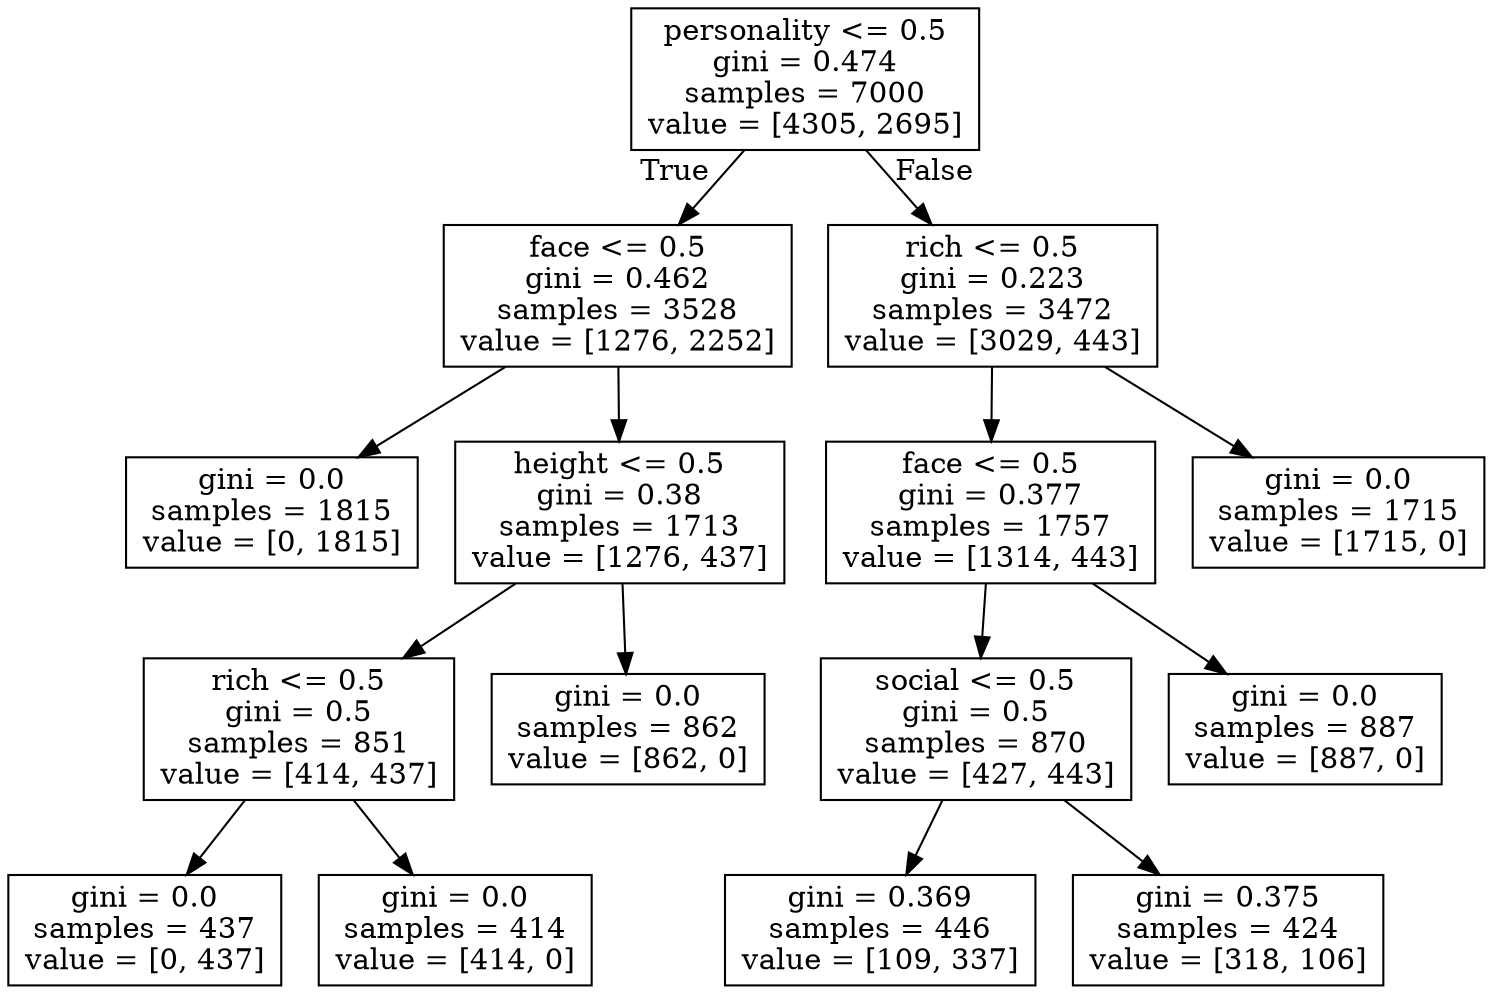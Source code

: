 digraph Tree {
node [shape=box] ;
0 [label="personality <= 0.5\ngini = 0.474\nsamples = 7000\nvalue = [4305, 2695]"] ;
1 [label="face <= 0.5\ngini = 0.462\nsamples = 3528\nvalue = [1276, 2252]"] ;
0 -> 1 [labeldistance=2.5, labelangle=45, headlabel="True"] ;
2 [label="gini = 0.0\nsamples = 1815\nvalue = [0, 1815]"] ;
1 -> 2 ;
3 [label="height <= 0.5\ngini = 0.38\nsamples = 1713\nvalue = [1276, 437]"] ;
1 -> 3 ;
4 [label="rich <= 0.5\ngini = 0.5\nsamples = 851\nvalue = [414, 437]"] ;
3 -> 4 ;
5 [label="gini = 0.0\nsamples = 437\nvalue = [0, 437]"] ;
4 -> 5 ;
6 [label="gini = 0.0\nsamples = 414\nvalue = [414, 0]"] ;
4 -> 6 ;
7 [label="gini = 0.0\nsamples = 862\nvalue = [862, 0]"] ;
3 -> 7 ;
8 [label="rich <= 0.5\ngini = 0.223\nsamples = 3472\nvalue = [3029, 443]"] ;
0 -> 8 [labeldistance=2.5, labelangle=-45, headlabel="False"] ;
9 [label="face <= 0.5\ngini = 0.377\nsamples = 1757\nvalue = [1314, 443]"] ;
8 -> 9 ;
10 [label="social <= 0.5\ngini = 0.5\nsamples = 870\nvalue = [427, 443]"] ;
9 -> 10 ;
11 [label="gini = 0.369\nsamples = 446\nvalue = [109, 337]"] ;
10 -> 11 ;
12 [label="gini = 0.375\nsamples = 424\nvalue = [318, 106]"] ;
10 -> 12 ;
13 [label="gini = 0.0\nsamples = 887\nvalue = [887, 0]"] ;
9 -> 13 ;
14 [label="gini = 0.0\nsamples = 1715\nvalue = [1715, 0]"] ;
8 -> 14 ;
}